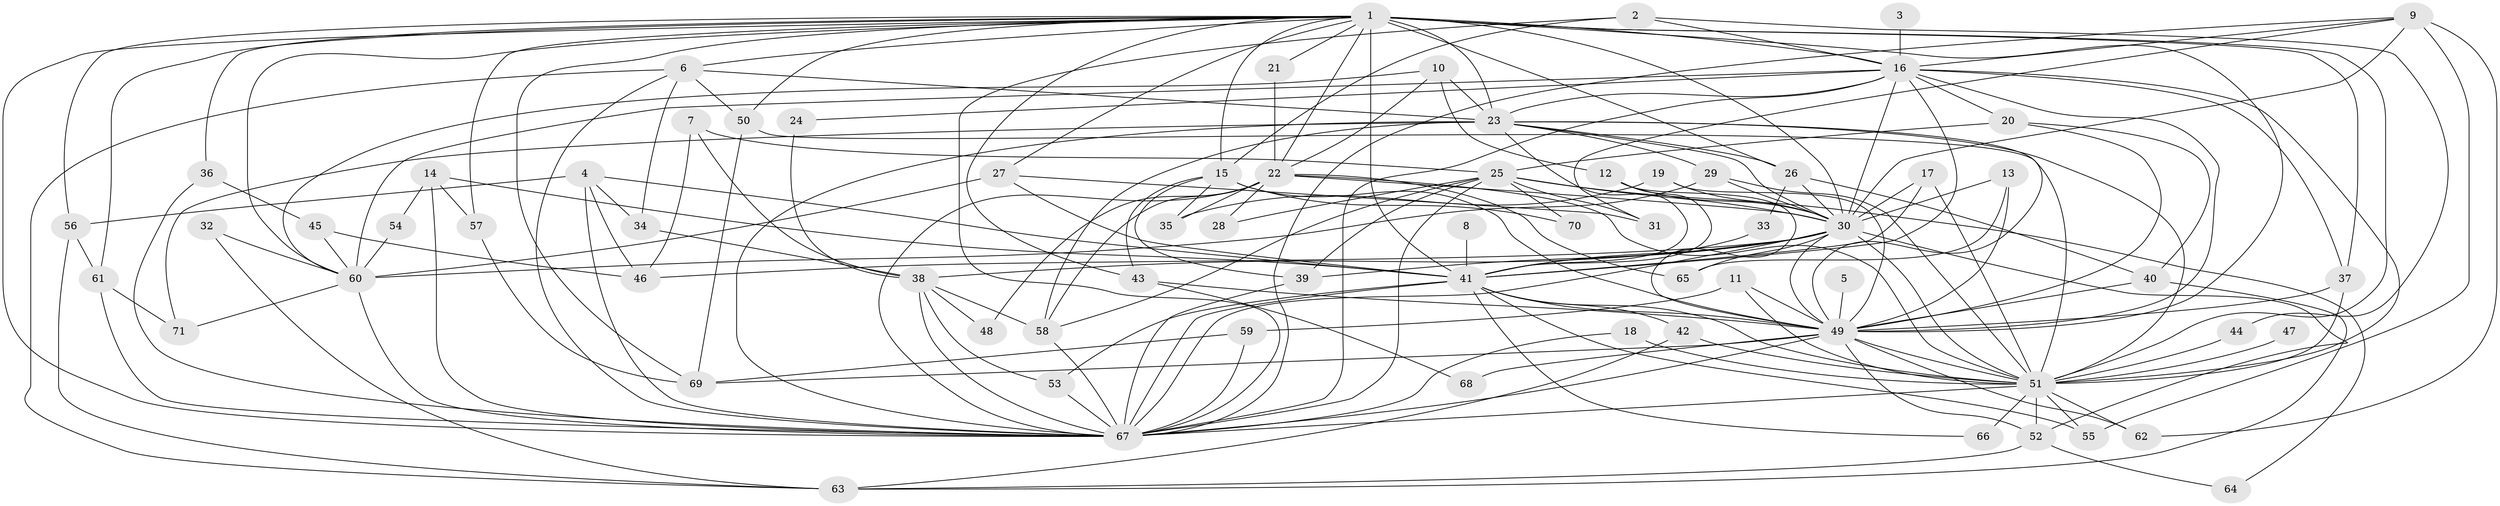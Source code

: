 // original degree distribution, {36: 0.0070921985815602835, 23: 0.0070921985815602835, 14: 0.0070921985815602835, 16: 0.0070921985815602835, 18: 0.0070921985815602835, 28: 0.0070921985815602835, 17: 0.0070921985815602835, 30: 0.0070921985815602835, 25: 0.0070921985815602835, 20: 0.0070921985815602835, 4: 0.0851063829787234, 2: 0.5531914893617021, 7: 0.014184397163120567, 6: 0.03546099290780142, 3: 0.18439716312056736, 5: 0.028368794326241134, 11: 0.02127659574468085, 8: 0.0070921985815602835}
// Generated by graph-tools (version 1.1) at 2025/01/03/09/25 03:01:35]
// undirected, 71 vertices, 193 edges
graph export_dot {
graph [start="1"]
  node [color=gray90,style=filled];
  1;
  2;
  3;
  4;
  5;
  6;
  7;
  8;
  9;
  10;
  11;
  12;
  13;
  14;
  15;
  16;
  17;
  18;
  19;
  20;
  21;
  22;
  23;
  24;
  25;
  26;
  27;
  28;
  29;
  30;
  31;
  32;
  33;
  34;
  35;
  36;
  37;
  38;
  39;
  40;
  41;
  42;
  43;
  44;
  45;
  46;
  47;
  48;
  49;
  50;
  51;
  52;
  53;
  54;
  55;
  56;
  57;
  58;
  59;
  60;
  61;
  62;
  63;
  64;
  65;
  66;
  67;
  68;
  69;
  70;
  71;
  1 -- 6 [weight=1.0];
  1 -- 15 [weight=1.0];
  1 -- 16 [weight=2.0];
  1 -- 21 [weight=1.0];
  1 -- 22 [weight=1.0];
  1 -- 23 [weight=2.0];
  1 -- 26 [weight=1.0];
  1 -- 27 [weight=1.0];
  1 -- 30 [weight=4.0];
  1 -- 36 [weight=1.0];
  1 -- 37 [weight=1.0];
  1 -- 41 [weight=2.0];
  1 -- 43 [weight=1.0];
  1 -- 49 [weight=3.0];
  1 -- 50 [weight=1.0];
  1 -- 51 [weight=3.0];
  1 -- 56 [weight=1.0];
  1 -- 57 [weight=1.0];
  1 -- 60 [weight=1.0];
  1 -- 61 [weight=1.0];
  1 -- 67 [weight=2.0];
  1 -- 69 [weight=1.0];
  2 -- 15 [weight=1.0];
  2 -- 16 [weight=1.0];
  2 -- 44 [weight=1.0];
  2 -- 67 [weight=1.0];
  3 -- 16 [weight=1.0];
  4 -- 34 [weight=1.0];
  4 -- 41 [weight=1.0];
  4 -- 46 [weight=1.0];
  4 -- 56 [weight=1.0];
  4 -- 67 [weight=1.0];
  5 -- 49 [weight=1.0];
  6 -- 23 [weight=1.0];
  6 -- 34 [weight=1.0];
  6 -- 50 [weight=1.0];
  6 -- 63 [weight=1.0];
  6 -- 67 [weight=1.0];
  7 -- 25 [weight=1.0];
  7 -- 38 [weight=1.0];
  7 -- 46 [weight=1.0];
  8 -- 41 [weight=1.0];
  9 -- 16 [weight=1.0];
  9 -- 30 [weight=2.0];
  9 -- 31 [weight=1.0];
  9 -- 55 [weight=1.0];
  9 -- 62 [weight=1.0];
  9 -- 67 [weight=1.0];
  10 -- 12 [weight=1.0];
  10 -- 22 [weight=1.0];
  10 -- 23 [weight=1.0];
  10 -- 60 [weight=1.0];
  11 -- 49 [weight=1.0];
  11 -- 51 [weight=1.0];
  11 -- 59 [weight=1.0];
  12 -- 30 [weight=1.0];
  12 -- 41 [weight=1.0];
  12 -- 49 [weight=1.0];
  13 -- 30 [weight=1.0];
  13 -- 49 [weight=1.0];
  13 -- 65 [weight=1.0];
  14 -- 41 [weight=1.0];
  14 -- 54 [weight=1.0];
  14 -- 57 [weight=1.0];
  14 -- 67 [weight=2.0];
  15 -- 35 [weight=1.0];
  15 -- 39 [weight=1.0];
  15 -- 43 [weight=1.0];
  15 -- 49 [weight=1.0];
  15 -- 70 [weight=1.0];
  16 -- 20 [weight=1.0];
  16 -- 23 [weight=1.0];
  16 -- 24 [weight=1.0];
  16 -- 30 [weight=2.0];
  16 -- 37 [weight=1.0];
  16 -- 41 [weight=3.0];
  16 -- 49 [weight=1.0];
  16 -- 51 [weight=1.0];
  16 -- 60 [weight=1.0];
  16 -- 67 [weight=2.0];
  17 -- 30 [weight=1.0];
  17 -- 41 [weight=1.0];
  17 -- 51 [weight=1.0];
  18 -- 51 [weight=1.0];
  18 -- 67 [weight=1.0];
  19 -- 30 [weight=1.0];
  19 -- 35 [weight=1.0];
  19 -- 49 [weight=1.0];
  20 -- 25 [weight=2.0];
  20 -- 40 [weight=1.0];
  20 -- 49 [weight=1.0];
  21 -- 22 [weight=1.0];
  22 -- 28 [weight=1.0];
  22 -- 30 [weight=1.0];
  22 -- 35 [weight=1.0];
  22 -- 48 [weight=1.0];
  22 -- 51 [weight=1.0];
  22 -- 58 [weight=1.0];
  22 -- 65 [weight=1.0];
  22 -- 67 [weight=1.0];
  23 -- 26 [weight=1.0];
  23 -- 29 [weight=1.0];
  23 -- 30 [weight=2.0];
  23 -- 41 [weight=1.0];
  23 -- 49 [weight=1.0];
  23 -- 51 [weight=1.0];
  23 -- 58 [weight=1.0];
  23 -- 67 [weight=2.0];
  23 -- 71 [weight=1.0];
  24 -- 38 [weight=1.0];
  25 -- 28 [weight=1.0];
  25 -- 30 [weight=1.0];
  25 -- 31 [weight=1.0];
  25 -- 39 [weight=1.0];
  25 -- 58 [weight=1.0];
  25 -- 64 [weight=1.0];
  25 -- 67 [weight=1.0];
  25 -- 70 [weight=1.0];
  26 -- 30 [weight=2.0];
  26 -- 33 [weight=1.0];
  26 -- 40 [weight=1.0];
  27 -- 31 [weight=1.0];
  27 -- 41 [weight=1.0];
  27 -- 60 [weight=1.0];
  29 -- 30 [weight=1.0];
  29 -- 51 [weight=1.0];
  29 -- 60 [weight=1.0];
  30 -- 38 [weight=1.0];
  30 -- 39 [weight=1.0];
  30 -- 41 [weight=2.0];
  30 -- 46 [weight=1.0];
  30 -- 49 [weight=2.0];
  30 -- 51 [weight=3.0];
  30 -- 52 [weight=1.0];
  30 -- 65 [weight=1.0];
  30 -- 67 [weight=4.0];
  32 -- 60 [weight=1.0];
  32 -- 63 [weight=1.0];
  33 -- 41 [weight=1.0];
  34 -- 38 [weight=1.0];
  36 -- 45 [weight=1.0];
  36 -- 67 [weight=1.0];
  37 -- 49 [weight=1.0];
  37 -- 51 [weight=2.0];
  38 -- 48 [weight=1.0];
  38 -- 53 [weight=1.0];
  38 -- 58 [weight=1.0];
  38 -- 67 [weight=1.0];
  39 -- 67 [weight=1.0];
  40 -- 49 [weight=1.0];
  40 -- 63 [weight=1.0];
  41 -- 42 [weight=1.0];
  41 -- 49 [weight=1.0];
  41 -- 51 [weight=1.0];
  41 -- 53 [weight=1.0];
  41 -- 55 [weight=1.0];
  41 -- 66 [weight=1.0];
  41 -- 67 [weight=1.0];
  42 -- 51 [weight=1.0];
  42 -- 63 [weight=1.0];
  43 -- 49 [weight=1.0];
  43 -- 68 [weight=1.0];
  44 -- 51 [weight=2.0];
  45 -- 46 [weight=1.0];
  45 -- 60 [weight=1.0];
  47 -- 51 [weight=1.0];
  49 -- 51 [weight=1.0];
  49 -- 52 [weight=1.0];
  49 -- 62 [weight=1.0];
  49 -- 67 [weight=3.0];
  49 -- 68 [weight=1.0];
  49 -- 69 [weight=1.0];
  50 -- 51 [weight=1.0];
  50 -- 69 [weight=1.0];
  51 -- 52 [weight=2.0];
  51 -- 55 [weight=1.0];
  51 -- 62 [weight=1.0];
  51 -- 66 [weight=2.0];
  51 -- 67 [weight=1.0];
  52 -- 63 [weight=1.0];
  52 -- 64 [weight=1.0];
  53 -- 67 [weight=2.0];
  54 -- 60 [weight=1.0];
  56 -- 61 [weight=1.0];
  56 -- 63 [weight=1.0];
  57 -- 69 [weight=1.0];
  58 -- 67 [weight=1.0];
  59 -- 67 [weight=2.0];
  59 -- 69 [weight=1.0];
  60 -- 67 [weight=2.0];
  60 -- 71 [weight=1.0];
  61 -- 67 [weight=1.0];
  61 -- 71 [weight=1.0];
}
